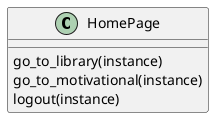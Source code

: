 @startuml classes
set namespaceSeparator none
class "HomePage" as home_page.HomePage {
  go_to_library(instance)
  go_to_motivational(instance)
  logout(instance)
}
@enduml
